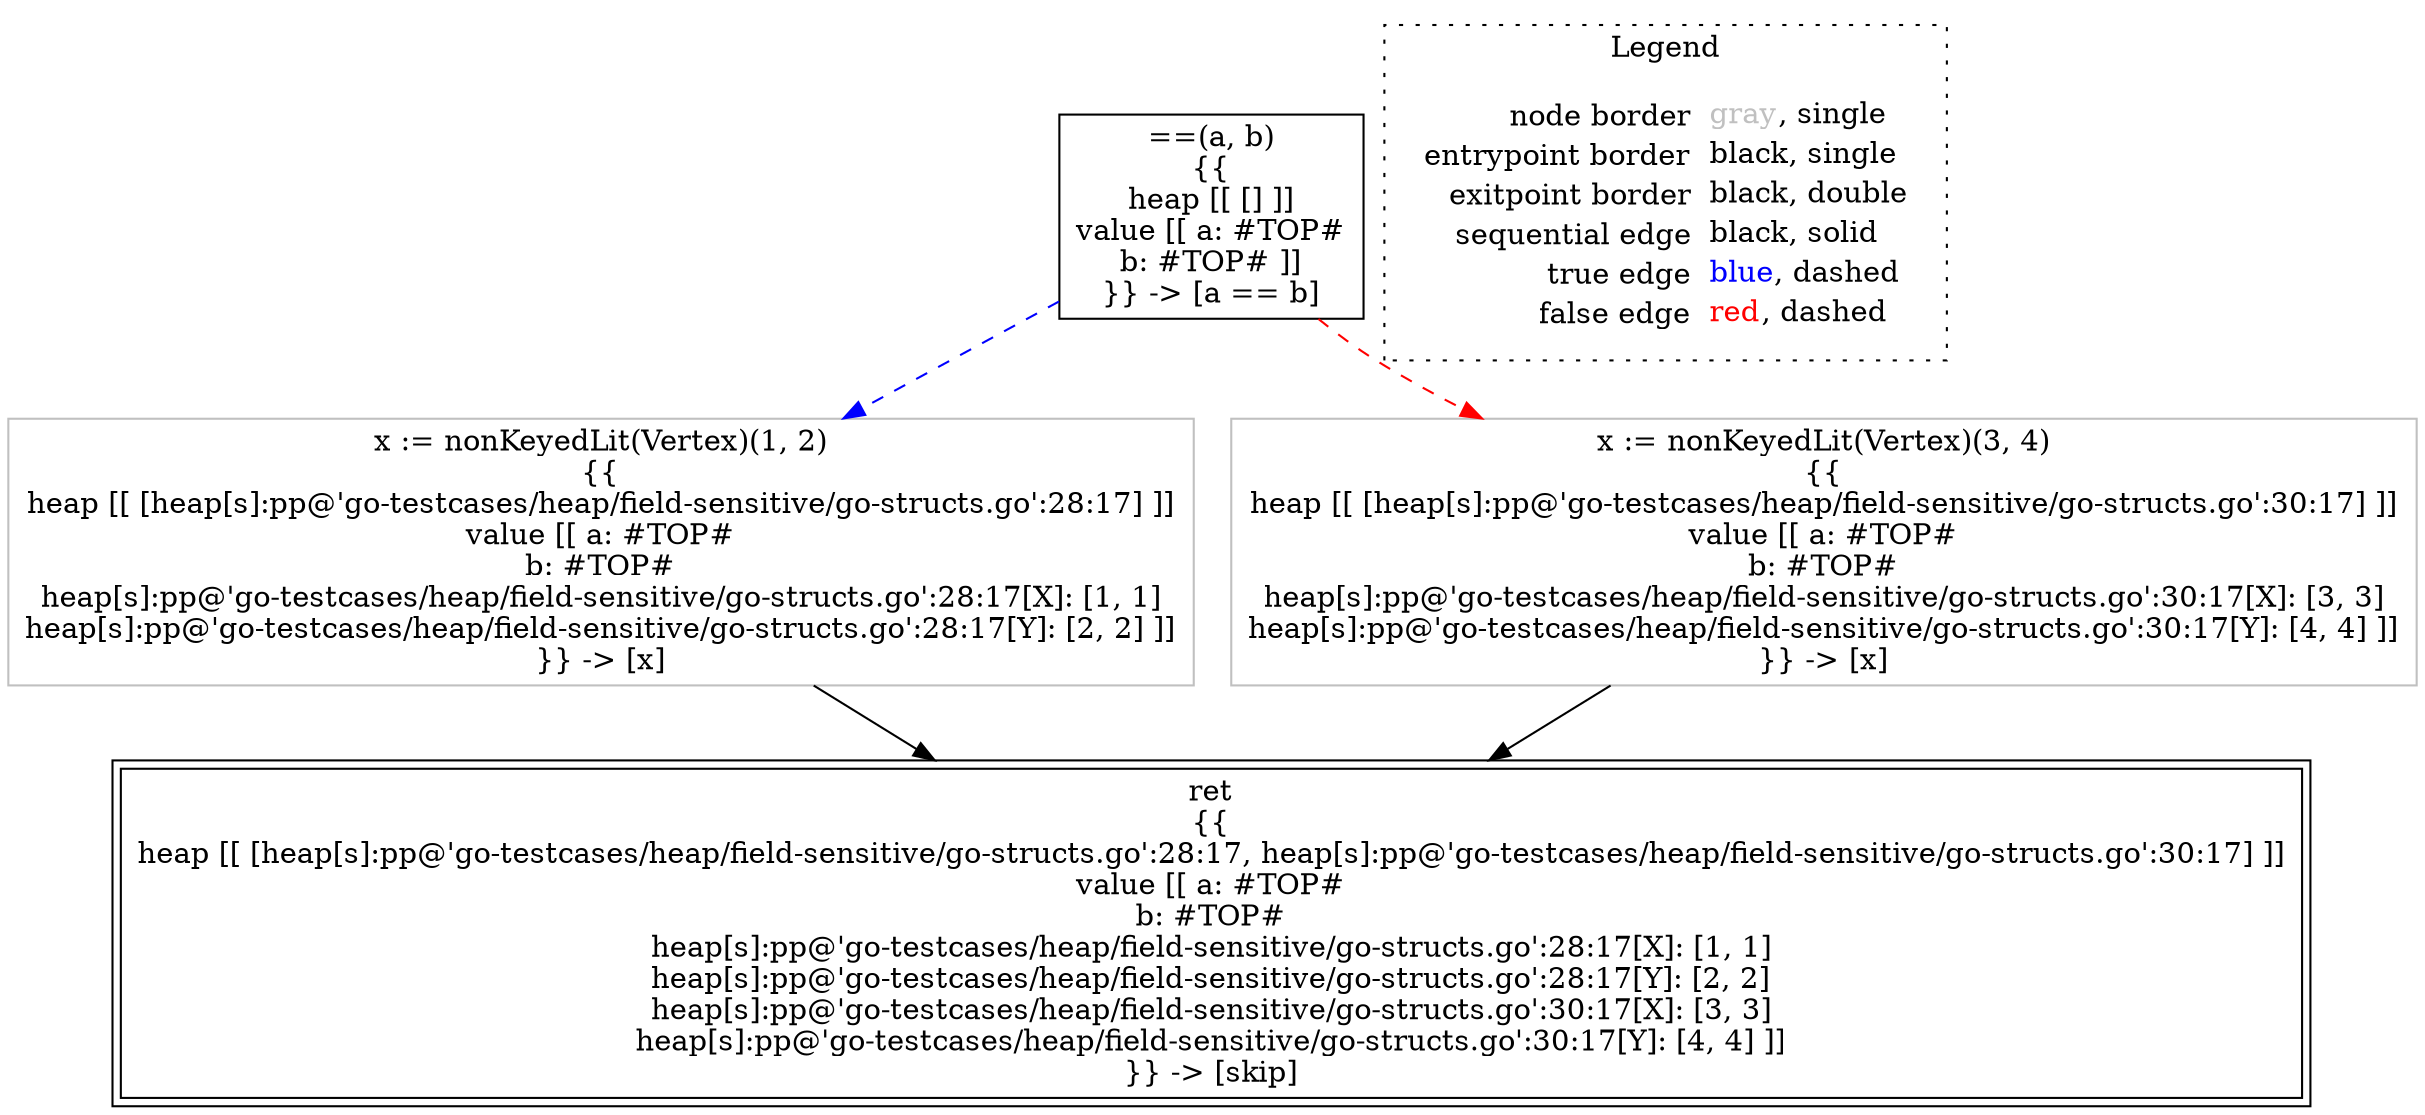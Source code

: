 digraph {
	"node0" [shape="rect",color="black",label=<==(a, b)<BR/>{{<BR/>heap [[ [] ]]<BR/>value [[ a: #TOP#<BR/>b: #TOP# ]]<BR/>}} -&gt; [a == b]>];
	"node1" [shape="rect",color="gray",label=<x := nonKeyedLit(Vertex)(1, 2)<BR/>{{<BR/>heap [[ [heap[s]:pp@'go-testcases/heap/field-sensitive/go-structs.go':28:17] ]]<BR/>value [[ a: #TOP#<BR/>b: #TOP#<BR/>heap[s]:pp@'go-testcases/heap/field-sensitive/go-structs.go':28:17[X]: [1, 1]<BR/>heap[s]:pp@'go-testcases/heap/field-sensitive/go-structs.go':28:17[Y]: [2, 2] ]]<BR/>}} -&gt; [x]>];
	"node2" [shape="rect",color="gray",label=<x := nonKeyedLit(Vertex)(3, 4)<BR/>{{<BR/>heap [[ [heap[s]:pp@'go-testcases/heap/field-sensitive/go-structs.go':30:17] ]]<BR/>value [[ a: #TOP#<BR/>b: #TOP#<BR/>heap[s]:pp@'go-testcases/heap/field-sensitive/go-structs.go':30:17[X]: [3, 3]<BR/>heap[s]:pp@'go-testcases/heap/field-sensitive/go-structs.go':30:17[Y]: [4, 4] ]]<BR/>}} -&gt; [x]>];
	"node3" [shape="rect",color="black",peripheries="2",label=<ret<BR/>{{<BR/>heap [[ [heap[s]:pp@'go-testcases/heap/field-sensitive/go-structs.go':28:17, heap[s]:pp@'go-testcases/heap/field-sensitive/go-structs.go':30:17] ]]<BR/>value [[ a: #TOP#<BR/>b: #TOP#<BR/>heap[s]:pp@'go-testcases/heap/field-sensitive/go-structs.go':28:17[X]: [1, 1]<BR/>heap[s]:pp@'go-testcases/heap/field-sensitive/go-structs.go':28:17[Y]: [2, 2]<BR/>heap[s]:pp@'go-testcases/heap/field-sensitive/go-structs.go':30:17[X]: [3, 3]<BR/>heap[s]:pp@'go-testcases/heap/field-sensitive/go-structs.go':30:17[Y]: [4, 4] ]]<BR/>}} -&gt; [skip]>];
	"node1" -> "node3" [color="black"];
	"node2" -> "node3" [color="black"];
	"node0" -> "node1" [color="blue",style="dashed"];
	"node0" -> "node2" [color="red",style="dashed"];
subgraph cluster_legend {
	label="Legend";
	style=dotted;
	node [shape=plaintext];
	"legend" [label=<<table border="0" cellpadding="2" cellspacing="0" cellborder="0"><tr><td align="right">node border&nbsp;</td><td align="left"><font color="gray">gray</font>, single</td></tr><tr><td align="right">entrypoint border&nbsp;</td><td align="left"><font color="black">black</font>, single</td></tr><tr><td align="right">exitpoint border&nbsp;</td><td align="left"><font color="black">black</font>, double</td></tr><tr><td align="right">sequential edge&nbsp;</td><td align="left"><font color="black">black</font>, solid</td></tr><tr><td align="right">true edge&nbsp;</td><td align="left"><font color="blue">blue</font>, dashed</td></tr><tr><td align="right">false edge&nbsp;</td><td align="left"><font color="red">red</font>, dashed</td></tr></table>>];
}

}

